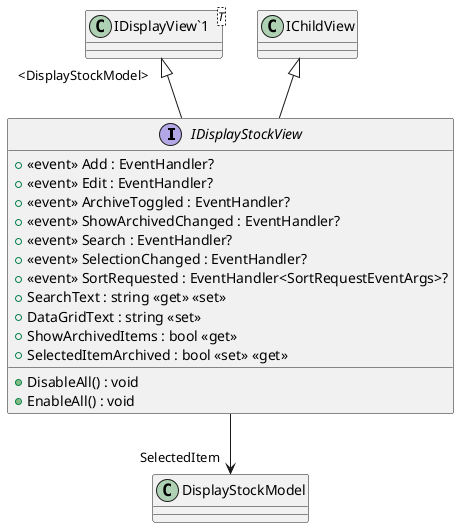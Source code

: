 @startuml
interface IDisplayStockView {
    +  <<event>> Add : EventHandler? 
    +  <<event>> Edit : EventHandler? 
    +  <<event>> ArchiveToggled : EventHandler? 
    +  <<event>> ShowArchivedChanged : EventHandler? 
    +  <<event>> Search : EventHandler? 
    +  <<event>> SelectionChanged : EventHandler? 
    +  <<event>> SortRequested : EventHandler<SortRequestEventArgs>? 
    + SearchText : string <<get>> <<set>>
    + DataGridText : string <<set>>
    + ShowArchivedItems : bool <<get>>
    + SelectedItemArchived : bool <<set>> <<get>>
    + DisableAll() : void
    + EnableAll() : void
}
class "IDisplayView`1"<T> {
}
IChildView <|-- IDisplayStockView
"IDisplayView`1" "<DisplayStockModel>" <|-- IDisplayStockView
IDisplayStockView --> "SelectedItem" DisplayStockModel
@enduml
